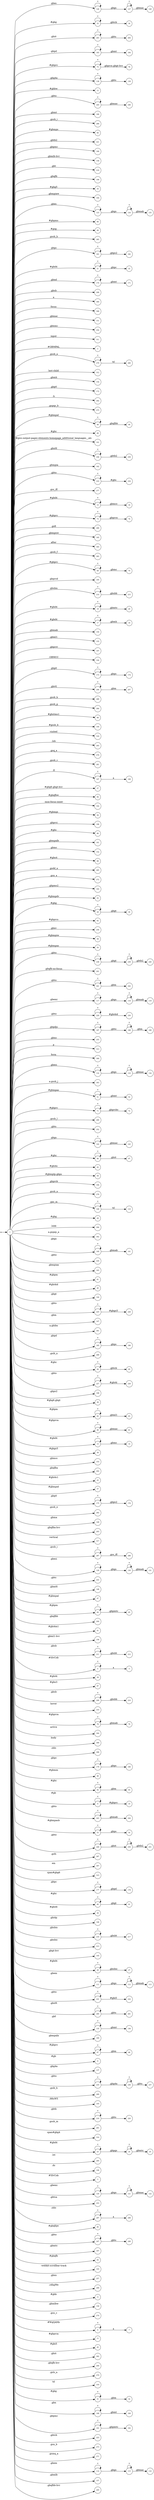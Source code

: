 digraph NFA {
  rankdir=LR;
  node [shape=circle, fontsize=10];
  __start [shape=point, label=""];
  __start -> 1;
  212 [label="212"];
  264 [label="264"];
  126 [label="126"];
  288 [label="288"];
  33 [label="33"];
  263 [label="263"];
  116 [label="116"];
  183 [label="183"];
  75 [label="75"];
  176 [label="176"];
  182 [label="182"];
  68 [label="68"];
  108 [label="108"];
  122 [label="122"];
  70 [label="70"];
  217 [label="217"];
  138 [label="138"];
  12 [label="12"];
  245 [label="245"];
  166 [label="166"];
  286 [label="286"];
  60 [label="60"];
  246 [label="246"];
  97 [label="97"];
  221 [label="221"];
  190 [label="190"];
  158 [label="158"];
  218 [label="218"];
  215 [label="215"];
  199 [label="199"];
  139 [label="139"];
  10 [label="10"];
  35 [label="35"];
  180 [label="180"];
  74 [label="74"];
  164 [label="164"];
  123 [label="123"];
  66 [label="66"];
  99 [label="99"];
  112 [label="112"];
  285 [label="285"];
  181 [label="181"];
  127 [label="127"];
  130 [label="130"];
  81 [label="81"];
  21 [label="21"];
  170 [label="170"];
  208 [label="208"];
  244 [label="244"];
  261 [label="261"];
  300 [label="300"];
  308 [label="308"];
  151 [label="151"];
  254 [label="254"];
  311 [label="311"];
  171 [label="171"];
  2 [label="2"];
  259 [label="259"];
  279 [label="279"];
  312 [label="312"];
  134 [label="134"];
  154 [label="154"];
  141 [label="141"];
  172 [label="172"];
  292 [label="292"];
  119 [label="119"];
  275 [label="275"];
  48 [label="48"];
  89 [label="89"];
  101 [label="101"];
  174 [label="174"];
  128 [label="128"];
  63 [label="63"];
  258 [label="258"];
  162 [label="162"];
  233 [label="233"];
  52 [label="52"];
  277 [label="277"];
  1 [label="1"];
  15 [label="15"];
  73 [label="73"];
  266 [label="266"];
  79 [label="79"];
  165 [label="165"];
  110 [label="110"];
  54 [label="54"];
  305 [label="305"];
  240 [label="240"];
  283 [label="283"];
  69 [label="69"];
  195 [label="195"];
  234 [label="234"];
  214 [label="214"];
  19 [label="19"];
  17 [label="17"];
  150 [label="150"];
  155 [label="155"];
  197 [label="197"];
  104 [label="104"];
  173 [label="173"];
  206 [label="206"];
  289 [label="289"];
  284 [label="284"];
  98 [label="98"];
  100 [label="100"];
  318 [label="318"];
  293 [label="293"];
  276 [label="276"];
  281 [label="281"];
  107 [label="107"];
  37 [label="37"];
  84 [label="84"];
  102 [label="102"];
  192 [label="192"];
  56 [label="56"];
  124 [label="124"];
  196 [label="196"];
  86 [label="86"];
  161 [label="161"];
  152 [label="152"];
  88 [label="88"];
  189 [label="189"];
  91 [label="91"];
  7 [label="7"];
  239 [label="239"];
  265 [label="265"];
  272 [label="272"];
  136 [label="136"];
  143 [label="143"];
  193 [label="193"];
  55 [label="55"];
  29 [label="29"];
  82 [label="82"];
  256 [label="256"];
  58 [label="58"];
  95 [label="95"];
  50 [label="50"];
  238 [label="238"];
  18 [label="18"];
  201 [label="201"];
  34 [label="34"];
  241 [label="241"];
  117 [label="117"];
  178 [label="178"];
  229 [label="229"];
  187 [label="187"];
  255 [label="255"];
  313 [label="313"];
  220 [label="220"];
  309 [label="309"];
  132 [label="132"];
  251 [label="251"];
  303 [label="303"];
  51 [label="51"];
  71 [label="71"];
  298 [label="298"];
  65 [label="65"];
  290 [label="290"];
  252 [label="252"];
  142 [label="142"];
  96 [label="96"];
  280 [label="280"];
  42 [label="42"];
  248 [label="248"];
  125 [label="125"];
  59 [label="59"];
  194 [label="194"];
  278 [label="278"];
  109 [label="109"];
  28 [label="28"];
  294 [label="294"];
  250 [label="250"];
  230 [label="230"];
  302 [label="302"];
  186 [label="186"];
  140 [label="140"];
  224 [label="224"];
  163 [label="163"];
  61 [label="61"];
  40 [label="40"];
  144 [label="144"];
  225 [label="225"];
  147 [label="147"];
  301 [label="301"];
  185 [label="185"];
  268 [label="268"];
  94 [label="94"];
  227 [label="227"];
  198 [label="198"];
  118 [label="118"];
  36 [label="36"];
  62 [label="62"];
  80 [label="80"];
  13 [label="13"];
  38 [label="38"];
  237 [label="237"];
  153 [label="153"];
  202 [label="202"];
  43 [label="43"];
  57 [label="57"];
  175 [label="175"];
  282 [label="282"];
  133 [label="133"];
  210 [label="210"];
  149 [label="149"];
  203 [label="203"];
  22 [label="22"];
  317 [label="317"];
  287 [label="287"];
  129 [label="129"];
  222 [label="222"];
  148 [label="148"];
  47 [label="47"];
  64 [label="64"];
  188 [label="188"];
  25 [label="25"];
  204 [label="204"];
  41 [label="41"];
  156 [label="156"];
  27 [label="27"];
  211 [label="211"];
  4 [label="4"];
  39 [label="39"];
  87 [label="87"];
  93 [label="93"];
  209 [label="209"];
  236 [label="236"];
  310 [label="310"];
  121 [label="121"];
  169 [label="169"];
  78 [label="78"];
  226 [label="226"];
  304 [label="304"];
  306 [label="306"];
  296 [label="296"];
  113 [label="113"];
  179 [label="179"];
  46 [label="46"];
  20 [label="20"];
  92 [label="92"];
  9 [label="9"];
  207 [label="207"];
  243 [label="243"];
  14 [label="14"];
  53 [label="53"];
  249 [label="249"];
  267 [label="267"];
  228 [label="228"];
  307 [label="307"];
  315 [label="315"];
  177 [label="177"];
  90 [label="90"];
  44 [label="44"];
  146 [label="146"];
  216 [label="216"];
  232 [label="232"];
  213 [label="213"];
  145 [label="145"];
  26 [label="26"];
  111 [label="111"];
  231 [label="231"];
  260 [label="260"];
  135 [label="135"];
  160 [label="160"];
  16 [label="16"];
  67 [label="67"];
  8 [label="8"];
  137 [label="137"];
  235 [label="235"];
  269 [label="269"];
  105 [label="105"];
  219 [label="219"];
  291 [label="291"];
  314 [label="314"];
  23 [label="23"];
  131 [label="131"];
  295 [label="295"];
  106 [label="106"];
  3 [label="3"];
  120 [label="120"];
  253 [label="253"];
  297 [label="297"];
  85 [label="85"];
  247 [label="247"];
  167 [label="167"];
  83 [label="83"];
  103 [label="103"];
  257 [label="257"];
  76 [label="76"];
  299 [label="299"];
  11 [label="11"];
  30 [label="30"];
  159 [label="159"];
  274 [label="274"];
  32 [label="32"];
  6 [label="6"];
  77 [label="77"];
  45 [label="45"];
  262 [label="262"];
  115 [label="115"];
  200 [label="200"];
  270 [label="270"];
  316 [label="316"];
  72 [label="72"];
  24 [label="24"];
  31 [label="31"];
  168 [label="168"];
  184 [label="184"];
  191 [label="191"];
  223 [label="223"];
  273 [label="273"];
  271 [label="271"];
  49 [label="49"];
  5 [label="5"];
  114 [label="114"];
  157 [label="157"];
  242 [label="242"];
  205 [label="205"];
  { node [shape=doublecircle]; 2 3 5 7 8 10 11 12 14 16 18 20 22 25 27 28 30 32 34 35 36 37 38 39 40 41 42 43 44 45 46 47 49 50 52 54 55 56 57 58 59 60 61 63 65 66 68 70 72 74 76 77 79 81 82 83 84 85 86 87 88 89 91 93 95 97 98 99 100 101 102 103 104 105 106 108 110 113 116 119 122 125 128 131 134 136 137 139 141 143 144 145 146 147 148 149 150 151 152 153 154 155 156 157 158 159 160 161 162 163 164 165 166 167 169 171 172 174 176 178 180 182 184 186 189 190 192 193 194 195 196 197 198 199 200 201 202 203 204 205 207 208 210 212 213 215 217 218 220 221 222 223 224 226 228 230 232 234 237 240 242 244 246 248 251 252 253 254 255 256 257 259 261 262 264 265 266 267 268 269 270 271 272 273 274 275 276 277 278 280 281 282 283 284 285 286 288 289 290 291 292 293 294 295 296 298 299 300 301 302 303 304 305 306 307 308 309 310 311 312 313 314 315 316 317 318 }
  1 -> 2 [label="#GBMPAL"];
  1 -> 3 [label="#SIvCob"];
  1 -> 4 [label="#SIvCob"];
  4 -> 4 [label="*"];
  4 -> 5 [label="a"];
  1 -> 6 [label="#WqQANb"];
  6 -> 6 [label="*"];
  6 -> 7 [label="a"];
  1 -> 8 [label="#gb"];
  1 -> 9 [label="#gb"];
  9 -> 9 [label="*"];
  9 -> 10 [label="#gbprc"];
  1 -> 11 [label="#gbb"];
  1 -> 12 [label="#gbbw"];
  1 -> 13 [label="#gbd4"];
  13 -> 13 [label="*"];
  13 -> 14 [label=".gbmc"];
  1 -> 15 [label="#gbd4"];
  15 -> 15 [label="*"];
  15 -> 16 [label=".gbmcc"];
  1 -> 17 [label="#gbd4"];
  17 -> 17 [label="*"];
  17 -> 18 [label=".gbmh"];
  1 -> 19 [label="#gbd4"];
  19 -> 19 [label="*"];
  19 -> 20 [label=".gbmtc"];
  1 -> 21 [label="#gbd4"];
  21 -> 21 [label="*"];
  21 -> 22 [label=".gbpc"];
  1 -> 23 [label="#gbd4"];
  23 -> 23 [label="*"];
  23 -> 24 [label=".gbpgs"];
  24 -> 24 [label="*"];
  24 -> 25 [label=".gbmtc"];
  1 -> 26 [label="#gbd4"];
  26 -> 26 [label="*"];
  26 -> 27 [label=".gbsbic"];
  1 -> 28 [label="#gbg"];
  1 -> 29 [label="#gbg"];
  29 -> 29 [label="*"];
  29 -> 30 [label=".gbgt"];
  1 -> 31 [label="#gbg"];
  31 -> 31 [label="*"];
  31 -> 32 [label=".gbm"];
  1 -> 33 [label="#gbg"];
  33 -> 33 [label="*"];
  33 -> 34 [label=".gbtcb"];
  1 -> 35 [label="#gbg5"];
  1 -> 36 [label="#gbg6.gbgt"];
  1 -> 37 [label="#gbg6.gbgt-hvr"];
  1 -> 38 [label="#gbgs5"];
  1 -> 39 [label="#gbi4i"];
  1 -> 40 [label="#gbi4id"];
  1 -> 41 [label="#gbi4m1"];
  1 -> 42 [label="#gbi4s"];
  1 -> 43 [label="#gbi4s1"];
  1 -> 44 [label="#gbi4t"];
  1 -> 45 [label="#gbi5"];
  1 -> 46 [label="#gbmm"];
  1 -> 47 [label="#gbmpal"];
  1 -> 48 [label="#gbmpal"];
  48 -> 48 [label="*"];
  48 -> 49 [label=".gbqfbb"];
  1 -> 50 [label="#gbmpas"];
  1 -> 51 [label="#gbmpas"];
  51 -> 51 [label="*"];
  51 -> 52 [label=".gbmt"];
  1 -> 53 [label="#gbmpasb"];
  53 -> 53 [label="*"];
  53 -> 54 [label=".gbps"];
  1 -> 55 [label="#gbmpdv"];
  1 -> 56 [label="#gbmpi"];
  1 -> 57 [label="#gbmpid"];
  1 -> 58 [label="#gbmpiw"];
  1 -> 59 [label="#gbmplp.gbps"];
  1 -> 60 [label="#gbmps"];
  1 -> 61 [label="#gbpm"];
  1 -> 62 [label="#gbpm"];
  62 -> 62 [label="*"];
  62 -> 63 [label=".gbml1"];
  1 -> 64 [label="#gbpm"];
  64 -> 64 [label="*"];
  64 -> 65 [label=".gbpmtc"];
  1 -> 66 [label="#gbpms"];
  1 -> 67 [label="#gbprc"];
  67 -> 67 [label="*"];
  67 -> 68 [label=".gbm"];
  1 -> 69 [label="#gbprc"];
  69 -> 69 [label="*"];
  69 -> 70 [label=".gbmc"];
  1 -> 71 [label="#gbprc"];
  71 -> 71 [label="*"];
  71 -> 72 [label=".gbprcbc"];
  1 -> 73 [label="#gbprc"];
  73 -> 73 [label="*"];
  73 -> 74 [label=".gbprcx"];
  1 -> 75 [label="#gbprc"];
  75 -> 75 [label="*"];
  75 -> 76 [label=".gbprcx.gbgt-hvr"];
  1 -> 77 [label="#gbprca"];
  1 -> 78 [label="#gbprca"];
  78 -> 78 [label="*"];
  78 -> 79 [label=".gbmab"];
  1 -> 80 [label="#gbprca"];
  80 -> 80 [label="*"];
  80 -> 81 [label=".gbmac"];
  1 -> 82 [label="#gbprcs"];
  1 -> 83 [label="#gbqfb"];
  1 -> 84 [label="#gbqfbw"];
  1 -> 85 [label="#gbqfqw"];
  1 -> 86 [label="#gbs"];
  1 -> 87 [label="#gbx3"];
  1 -> 88 [label="#gbx4"];
  1 -> 89 [label="#gbz"];
  1 -> 90 [label="#gbz"];
  90 -> 90 [label="*"];
  90 -> 91 [label=".gbgt"];
  1 -> 92 [label="#gbz"];
  92 -> 92 [label="*"];
  92 -> 93 [label=".gbm"];
  1 -> 94 [label="#gbz"];
  94 -> 94 [label="*"];
  94 -> 95 [label=".gbtcb"];
  1 -> 96 [label="#gbz"];
  96 -> 96 [label="*"];
  96 -> 97 [label=".gbzt"];
  1 -> 98 [label="#gbztms1"];
  1 -> 99 [label="#gog"];
  1 -> 100 [label="#gssb_b"];
  1 -> 101 [label="#gws-output-pages-elements-homepage_additional_languages__als"];
  1 -> 102 [label="-moz-focus-inner"];
  1 -> 103 [label="-webkit-scrollbar-track"];
  1 -> 104 [label=".GBMCC"];
  1 -> 105 [label=".H6sW5"];
  1 -> 106 [label=".ds"];
  1 -> 107 [label=".fl"];
  107 -> 107 [label="*"];
  107 -> 108 [label="a"];
  1 -> 109 [label=".gac_m"];
  109 -> 109 [label="*"];
  109 -> 110 [label="td"];
  1 -> 111 [label=".gbem"];
  111 -> 111 [label="*"];
  111 -> 112 [label=".gbgs"];
  112 -> 112 [label="*"];
  112 -> 113 [label=".gbmab"];
  1 -> 114 [label=".gbem"];
  114 -> 114 [label="*"];
  114 -> 115 [label=".gbgs"];
  115 -> 115 [label="*"];
  115 -> 116 [label=".gbmac"];
  1 -> 117 [label=".gbemi"];
  117 -> 117 [label="*"];
  117 -> 118 [label=".gbgs"];
  118 -> 118 [label="*"];
  118 -> 119 [label=".gbmab"];
  1 -> 120 [label=".gbemi"];
  120 -> 120 [label="*"];
  120 -> 121 [label=".gbgs"];
  121 -> 121 [label="*"];
  121 -> 122 [label=".gbmac"];
  1 -> 123 [label=".gbes"];
  123 -> 123 [label="*"];
  123 -> 124 [label=".gbgs"];
  124 -> 124 [label="*"];
  124 -> 125 [label=".gbmab"];
  1 -> 126 [label=".gbes"];
  126 -> 126 [label="*"];
  126 -> 127 [label=".gbgs"];
  127 -> 127 [label="*"];
  127 -> 128 [label=".gbmac"];
  1 -> 129 [label=".gbesi"];
  129 -> 129 [label="*"];
  129 -> 130 [label=".gbgs"];
  130 -> 130 [label="*"];
  130 -> 131 [label=".gbmab"];
  1 -> 132 [label=".gbesi"];
  132 -> 132 [label="*"];
  132 -> 133 [label=".gbgs"];
  133 -> 133 [label="*"];
  133 -> 134 [label=".gbmac"];
  1 -> 135 [label=".gbf"];
  135 -> 135 [label="*"];
  135 -> 136 [label=".gbmt"];
  1 -> 137 [label=".gbg4a"];
  1 -> 138 [label=".gbg4a"];
  138 -> 138 [label="*"];
  138 -> 139 [label=".gbts"];
  1 -> 140 [label=".gbgs"];
  140 -> 140 [label="*"];
  140 -> 141 [label=".gbmab"];
  1 -> 142 [label=".gbgs"];
  142 -> 142 [label="*"];
  142 -> 143 [label=".gbmac"];
  1 -> 144 [label=".gbgt"];
  1 -> 145 [label=".gbgt-hvr"];
  1 -> 146 [label=".gbi4p"];
  1 -> 147 [label=".gbm"];
  1 -> 148 [label=".gbm0l"];
  1 -> 149 [label=".gbma"];
  1 -> 150 [label=".gbmab"];
  1 -> 151 [label=".gbmac"];
  1 -> 152 [label=".gbmc"];
  1 -> 153 [label=".gbmcc"];
  1 -> 154 [label=".gbmh"];
  1 -> 155 [label=".gbml1"];
  1 -> 156 [label=".gbml1-hvr"];
  1 -> 157 [label=".gbmlb"];
  1 -> 158 [label=".gbmlb-hvr"];
  1 -> 159 [label=".gbmlbw"];
  1 -> 160 [label=".gbmpala"];
  1 -> 161 [label=".gbmpalb"];
  1 -> 162 [label=".gbmpia"];
  1 -> 163 [label=".gbmpiaa"];
  1 -> 164 [label=".gbmpiaw"];
  1 -> 165 [label=".gbmpnw"];
  1 -> 166 [label=".gbmt"];
  1 -> 167 [label=".gbmtc"];
  1 -> 168 [label=".gbn"];
  168 -> 168 [label="*"];
  168 -> 169 [label=".gbmt"];
  1 -> 170 [label=".gbnd"];
  170 -> 170 [label="*"];
  170 -> 171 [label=".gbmt"];
  1 -> 172 [label=".gbp0"];
  1 -> 173 [label=".gbp0"];
  173 -> 173 [label="*"];
  173 -> 174 [label=".gbps"];
  1 -> 175 [label=".gbp0"];
  175 -> 175 [label="*"];
  175 -> 176 [label=".gbps2"];
  1 -> 177 [label=".gbpc"];
  177 -> 177 [label="*"];
  177 -> 178 [label=".gbpd"];
  1 -> 179 [label=".gbpc"];
  179 -> 179 [label="*"];
  179 -> 180 [label=".gbps"];
  1 -> 181 [label=".gbpc"];
  181 -> 181 [label="*"];
  181 -> 182 [label=".gbps2"];
  1 -> 183 [label=".gbpd"];
  183 -> 183 [label="*"];
  183 -> 184 [label=".gbmt"];
  1 -> 185 [label=".gbpd"];
  185 -> 185 [label="*"];
  185 -> 186 [label=".gbps"];
  1 -> 187 [label=".gbpdjs"];
  187 -> 187 [label="*"];
  187 -> 188 [label=".gbto"];
  188 -> 188 [label="*"];
  188 -> 189 [label=".gbm"];
  1 -> 190 [label=".gbpmc"];
  1 -> 191 [label=".gbpmc"];
  191 -> 191 [label="*"];
  191 -> 192 [label=".gbpmtc"];
  1 -> 193 [label=".gbpms2"];
  1 -> 194 [label=".gbprcb"];
  1 -> 195 [label=".gbprcd"];
  1 -> 196 [label=".gbprci"];
  1 -> 197 [label=".gbprct"];
  1 -> 198 [label=".gbps2"];
  1 -> 199 [label=".gbqfb"];
  1 -> 200 [label=".gbqfb-hvr"];
  1 -> 201 [label=".gbqfb-no-focus"];
  1 -> 202 [label=".gbqfba"];
  1 -> 203 [label=".gbqfba-hvr"];
  1 -> 204 [label=".gbqfbb"];
  1 -> 205 [label=".gbqfbb-hvr"];
  1 -> 206 [label=".gbrtl"];
  206 -> 206 [label="*"];
  206 -> 207 [label=".gbm"];
  1 -> 208 [label=".gbsb"];
  1 -> 209 [label=".gbsb"];
  209 -> 209 [label="*"];
  209 -> 210 [label=".gbsbb"];
  1 -> 211 [label=".gbsb"];
  211 -> 211 [label="*"];
  211 -> 212 [label=".gbsbt"];
  1 -> 213 [label=".gbsbic"];
  1 -> 214 [label=".gbsbis"];
  214 -> 214 [label="*"];
  214 -> 215 [label=".gbsbb"];
  1 -> 216 [label=".gbsbis"];
  216 -> 216 [label="*"];
  216 -> 217 [label=".gbsbt"];
  1 -> 218 [label=".gbt"];
  1 -> 219 [label=".gbtb"];
  219 -> 219 [label="*"];
  219 -> 220 [label=".gbts"];
  1 -> 221 [label=".gbtb2"];
  1 -> 222 [label=".gbtc"];
  1 -> 223 [label=".gbtcb"];
  1 -> 224 [label=".gbto"];
  1 -> 225 [label=".gbto"];
  225 -> 225 [label="*"];
  225 -> 226 [label="#gbgs5"];
  1 -> 227 [label=".gbto"];
  227 -> 227 [label="*"];
  227 -> 228 [label="#gbi4i"];
  1 -> 229 [label=".gbto"];
  229 -> 229 [label="*"];
  229 -> 230 [label="#gbi4id"];
  1 -> 231 [label=".gbto"];
  231 -> 231 [label="*"];
  231 -> 232 [label="#gbi5"];
  1 -> 233 [label=".gbto"];
  233 -> 233 [label="*"];
  233 -> 234 [label="#gbs"];
  1 -> 235 [label=".gbto"];
  235 -> 235 [label="*"];
  235 -> 236 [label=".gbg4a"];
  236 -> 236 [label="*"];
  236 -> 237 [label=".gbts"];
  1 -> 238 [label=".gbto"];
  238 -> 238 [label="*"];
  238 -> 239 [label=".gbgt"];
  239 -> 239 [label="*"];
  239 -> 240 [label=".gbtb2"];
  1 -> 241 [label=".gbto"];
  241 -> 241 [label="*"];
  241 -> 242 [label=".gbm"];
  1 -> 243 [label=".gbto"];
  243 -> 243 [label="*"];
  243 -> 244 [label=".gbmab"];
  1 -> 245 [label=".gbto"];
  245 -> 245 [label="*"];
  245 -> 246 [label=".gbmac"];
  1 -> 247 [label=".gbto"];
  247 -> 247 [label="*"];
  247 -> 248 [label=".gbts"];
  1 -> 249 [label=".gbto"];
  249 -> 249 [label="*"];
  249 -> 250 [label=".gbzt"];
  250 -> 250 [label="*"];
  250 -> 251 [label=".gbtb2"];
  1 -> 252 [label=".gbts"];
  1 -> 253 [label=".gbtsa"];
  1 -> 254 [label=".gbxms"];
  1 -> 255 [label=".gbxo"];
  1 -> 256 [label=".gbxv"];
  1 -> 257 [label=".gbxx"];
  1 -> 258 [label=".gbz0l"];
  258 -> 258 [label="*"];
  258 -> 259 [label=".gbtb2"];
  1 -> 260 [label=".gbz0l"];
  260 -> 260 [label="*"];
  260 -> 261 [label=".gbts"];
  1 -> 262 [label=".gbzt"];
  1 -> 263 [label=".gbzt"];
  263 -> 263 [label="*"];
  263 -> 264 [label=".gbts"];
  1 -> 265 [label=".gsdd_a"];
  1 -> 266 [label=".gsfi"];
  1 -> 267 [label=".gsfs"];
  1 -> 268 [label=".gsib_a"];
  1 -> 269 [label=".gsib_b"];
  1 -> 270 [label=".gsls_a"];
  1 -> 271 [label=".gsmq_a"];
  1 -> 272 [label=".gsn_a"];
  1 -> 273 [label=".gsn_b"];
  1 -> 274 [label=".gsn_c"];
  1 -> 275 [label=".gspqs_b"];
  1 -> 276 [label=".gsq_a"];
  1 -> 277 [label=".gss_ifl"];
  1 -> 278 [label=".gssb_a"];
  1 -> 279 [label=".gssb_a"];
  279 -> 279 [label="*"];
  279 -> 280 [label="td"];
  1 -> 281 [label=".gssb_c"];
  1 -> 282 [label=".gssb_e"];
  1 -> 283 [label=".gssb_f"];
  1 -> 284 [label=".gssb_g"];
  1 -> 285 [label=".gssb_h"];
  1 -> 286 [label=".gssb_i"];
  1 -> 287 [label=".gssb_i"];
  287 -> 287 [label="*"];
  287 -> 288 [label=".gss_ifl"];
  1 -> 289 [label=".gssb_k"];
  1 -> 290 [label=".gssb_l"];
  1 -> 291 [label=".gssb_m"];
  1 -> 292 [label=".h"];
  1 -> 293 [label=".lsb"];
  1 -> 294 [label=".lsbb"];
  1 -> 295 [label=".lst"];
  1 -> 296 [label=".sblc"];
  1 -> 297 [label=".sblc"];
  297 -> 297 [label="*"];
  297 -> 298 [label="a"];
  1 -> 299 [label=".z4hgWe"];
  1 -> 300 [label="a"];
  1 -> 301 [label="a.gbiba"];
  1 -> 302 [label="a.gspqs_a"];
  1 -> 303 [label="a.gssb_j"];
  1 -> 304 [label="active"];
  1 -> 305 [label="after"];
  1 -> 306 [label="body"];
  1 -> 307 [label="em"];
  1 -> 308 [label="focus"];
  1 -> 309 [label="form"];
  1 -> 310 [label="hover"];
  1 -> 311 [label="input"];
  1 -> 312 [label="last-child"];
  1 -> 313 [label="p"];
  1 -> 314 [label="span#gbg4"];
  1 -> 315 [label="span#gbg6"];
  1 -> 316 [label="td"];
  1 -> 317 [label="vertical"];
  1 -> 318 [label="visited"];
}
